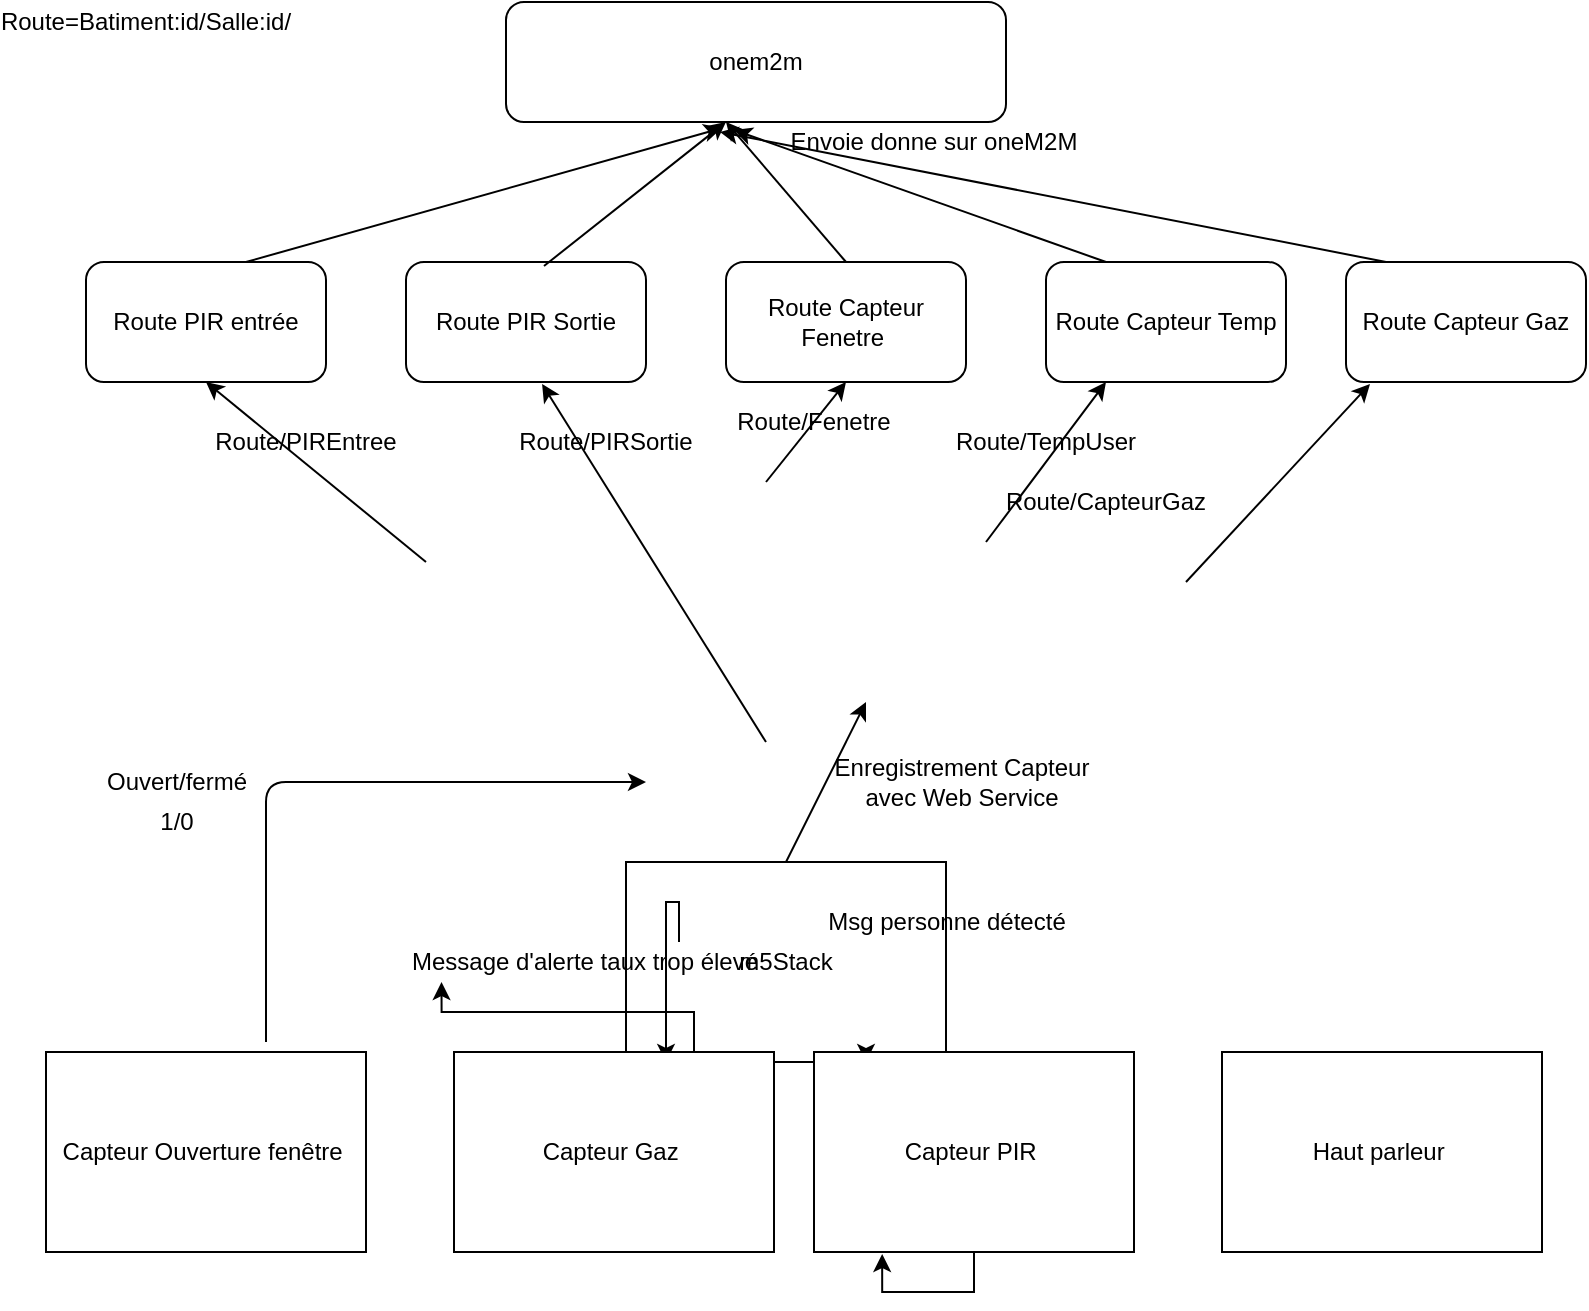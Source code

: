 <mxfile version="14.4.9" type="github">
  <diagram id="JMVW4VKieBPlmQIHoedn" name="Page-1">
    <mxGraphModel dx="1422" dy="762" grid="1" gridSize="10" guides="1" tooltips="1" connect="1" arrows="1" fold="1" page="1" pageScale="1" pageWidth="827" pageHeight="1169" math="0" shadow="0">
      <root>
        <mxCell id="0" />
        <mxCell id="1" parent="0" />
        <mxCell id="Rmg1uCzJ_VwoZsZOOwg5-1" value="m5Stack&lt;br&gt;" style="rounded=0;whiteSpace=wrap;html=1;" parent="1" vertex="1">
          <mxGeometry x="320" y="440" width="160" height="100" as="geometry" />
        </mxCell>
        <mxCell id="2HFA_lHzWDiCbQfCLhAR-2" value="Capteur Ouverture fenêtre&amp;nbsp;" style="rounded=0;whiteSpace=wrap;html=1;" vertex="1" parent="1">
          <mxGeometry x="30" y="535" width="160" height="100" as="geometry" />
        </mxCell>
        <mxCell id="2HFA_lHzWDiCbQfCLhAR-9" style="edgeStyle=orthogonalEdgeStyle;rounded=0;orthogonalLoop=1;jettySize=auto;html=1;exitX=0.75;exitY=0;exitDx=0;exitDy=0;entryX=0.125;entryY=1;entryDx=0;entryDy=0;entryPerimeter=0;" edge="1" parent="1" source="2HFA_lHzWDiCbQfCLhAR-10" target="Rmg1uCzJ_VwoZsZOOwg5-1">
          <mxGeometry relative="1" as="geometry" />
        </mxCell>
        <mxCell id="2HFA_lHzWDiCbQfCLhAR-3" value="Capteur Gaz&amp;nbsp;" style="rounded=0;whiteSpace=wrap;html=1;" vertex="1" parent="1">
          <mxGeometry x="234" y="535" width="160" height="100" as="geometry" />
        </mxCell>
        <mxCell id="2HFA_lHzWDiCbQfCLhAR-12" style="edgeStyle=orthogonalEdgeStyle;rounded=0;orthogonalLoop=1;jettySize=auto;html=1;exitX=0.25;exitY=0;exitDx=0;exitDy=0;entryX=0.75;entryY=1;entryDx=0;entryDy=0;" edge="1" parent="1" source="2HFA_lHzWDiCbQfCLhAR-4" target="Rmg1uCzJ_VwoZsZOOwg5-1">
          <mxGeometry relative="1" as="geometry" />
        </mxCell>
        <mxCell id="2HFA_lHzWDiCbQfCLhAR-4" value="Capteur PIR&amp;nbsp;" style="rounded=0;whiteSpace=wrap;html=1;" vertex="1" parent="1">
          <mxGeometry x="414" y="535" width="160" height="100" as="geometry" />
        </mxCell>
        <mxCell id="2HFA_lHzWDiCbQfCLhAR-5" value="Haut parleur&amp;nbsp;" style="rounded=0;whiteSpace=wrap;html=1;" vertex="1" parent="1">
          <mxGeometry x="618" y="535" width="160" height="100" as="geometry" />
        </mxCell>
        <mxCell id="2HFA_lHzWDiCbQfCLhAR-6" value="" style="endArrow=classic;html=1;" edge="1" parent="1">
          <mxGeometry width="50" height="50" relative="1" as="geometry">
            <mxPoint x="140" y="530" as="sourcePoint" />
            <mxPoint x="330" y="400" as="targetPoint" />
            <Array as="points">
              <mxPoint x="140" y="400" />
            </Array>
          </mxGeometry>
        </mxCell>
        <mxCell id="2HFA_lHzWDiCbQfCLhAR-7" value="Ouvert/fermé" style="text;html=1;align=center;verticalAlign=middle;resizable=0;points=[];autosize=1;" vertex="1" parent="1">
          <mxGeometry x="50" y="390" width="90" height="20" as="geometry" />
        </mxCell>
        <mxCell id="2HFA_lHzWDiCbQfCLhAR-8" value="1/0" style="text;html=1;align=center;verticalAlign=middle;resizable=0;points=[];autosize=1;" vertex="1" parent="1">
          <mxGeometry x="80" y="410" width="30" height="20" as="geometry" />
        </mxCell>
        <mxCell id="2HFA_lHzWDiCbQfCLhAR-10" value="Message d&#39;alerte taux trop élevé" style="text;html=1;align=center;verticalAlign=middle;resizable=0;points=[];autosize=1;" vertex="1" parent="1">
          <mxGeometry x="204" y="480" width="190" height="20" as="geometry" />
        </mxCell>
        <mxCell id="2HFA_lHzWDiCbQfCLhAR-11" style="edgeStyle=orthogonalEdgeStyle;rounded=0;orthogonalLoop=1;jettySize=auto;html=1;exitX=0.75;exitY=0;exitDx=0;exitDy=0;entryX=0.125;entryY=1;entryDx=0;entryDy=0;entryPerimeter=0;" edge="1" parent="1" source="2HFA_lHzWDiCbQfCLhAR-3" target="2HFA_lHzWDiCbQfCLhAR-10">
          <mxGeometry relative="1" as="geometry">
            <mxPoint x="354" y="535" as="sourcePoint" />
            <mxPoint x="354" y="410" as="targetPoint" />
          </mxGeometry>
        </mxCell>
        <mxCell id="2HFA_lHzWDiCbQfCLhAR-13" value="Msg personne détecté" style="text;html=1;align=center;verticalAlign=middle;resizable=0;points=[];autosize=1;" vertex="1" parent="1">
          <mxGeometry x="415" y="460" width="130" height="20" as="geometry" />
        </mxCell>
        <mxCell id="2HFA_lHzWDiCbQfCLhAR-14" style="edgeStyle=orthogonalEdgeStyle;rounded=0;orthogonalLoop=1;jettySize=auto;html=1;exitX=0.5;exitY=1;exitDx=0;exitDy=0;entryX=0.213;entryY=1.01;entryDx=0;entryDy=0;entryPerimeter=0;" edge="1" parent="1" source="2HFA_lHzWDiCbQfCLhAR-4" target="2HFA_lHzWDiCbQfCLhAR-4">
          <mxGeometry relative="1" as="geometry" />
        </mxCell>
        <mxCell id="Rmg1uCzJ_VwoZsZOOwg5-3" value="" style="endArrow=classic;html=1;entryX=0.5;entryY=1;entryDx=0;entryDy=0;exitX=0.5;exitY=0;exitDx=0;exitDy=0;" edge="1" parent="1" source="Rmg1uCzJ_VwoZsZOOwg5-1">
          <mxGeometry width="50" height="50" relative="1" as="geometry">
            <mxPoint x="390" y="410" as="sourcePoint" />
            <mxPoint x="440" y="360" as="targetPoint" />
          </mxGeometry>
        </mxCell>
        <mxCell id="Rmg1uCzJ_VwoZsZOOwg5-4" value="Enregistrement Capteur avec Web Service" style="text;html=1;strokeColor=none;fillColor=none;align=center;verticalAlign=middle;whiteSpace=wrap;rounded=0;" vertex="1" parent="1">
          <mxGeometry x="410" y="390" width="156" height="20" as="geometry" />
        </mxCell>
        <mxCell id="Rmg1uCzJ_VwoZsZOOwg5-5" value="Route PIR entrée" style="rounded=1;whiteSpace=wrap;html=1;" vertex="1" parent="1">
          <mxGeometry x="50" y="140" width="120" height="60" as="geometry" />
        </mxCell>
        <mxCell id="Rmg1uCzJ_VwoZsZOOwg5-6" value="Route PIR Sortie" style="rounded=1;whiteSpace=wrap;html=1;" vertex="1" parent="1">
          <mxGeometry x="210" y="140" width="120" height="60" as="geometry" />
        </mxCell>
        <mxCell id="Rmg1uCzJ_VwoZsZOOwg5-7" value="Route Capteur Fenetre&amp;nbsp;" style="rounded=1;whiteSpace=wrap;html=1;" vertex="1" parent="1">
          <mxGeometry x="370" y="140" width="120" height="60" as="geometry" />
        </mxCell>
        <mxCell id="Rmg1uCzJ_VwoZsZOOwg5-8" value="onem2m" style="rounded=1;whiteSpace=wrap;html=1;" vertex="1" parent="1">
          <mxGeometry x="260" y="10" width="250" height="60" as="geometry" />
        </mxCell>
        <mxCell id="Rmg1uCzJ_VwoZsZOOwg5-9" value="Route Capteur Gaz" style="rounded=1;whiteSpace=wrap;html=1;" vertex="1" parent="1">
          <mxGeometry x="680" y="140" width="120" height="60" as="geometry" />
        </mxCell>
        <mxCell id="Rmg1uCzJ_VwoZsZOOwg5-10" value="Route Capteur Temp" style="rounded=1;whiteSpace=wrap;html=1;" vertex="1" parent="1">
          <mxGeometry x="530" y="140" width="120" height="60" as="geometry" />
        </mxCell>
        <mxCell id="Rmg1uCzJ_VwoZsZOOwg5-11" value="" style="endArrow=classic;html=1;exitX=0;exitY=0;exitDx=0;exitDy=0;entryX=0.5;entryY=1;entryDx=0;entryDy=0;" edge="1" parent="1" target="Rmg1uCzJ_VwoZsZOOwg5-5">
          <mxGeometry width="50" height="50" relative="1" as="geometry">
            <mxPoint x="220" y="290" as="sourcePoint" />
            <mxPoint x="270" y="240" as="targetPoint" />
          </mxGeometry>
        </mxCell>
        <mxCell id="Rmg1uCzJ_VwoZsZOOwg5-12" value="Route/PIREntree" style="text;html=1;strokeColor=none;fillColor=none;align=center;verticalAlign=middle;whiteSpace=wrap;rounded=0;" vertex="1" parent="1">
          <mxGeometry x="140" y="220" width="40" height="20" as="geometry" />
        </mxCell>
        <mxCell id="Rmg1uCzJ_VwoZsZOOwg5-15" value="Route=Batiment:id/Salle:id/" style="text;html=1;strokeColor=none;fillColor=none;align=center;verticalAlign=middle;whiteSpace=wrap;rounded=0;" vertex="1" parent="1">
          <mxGeometry x="60" y="10" width="40" height="20" as="geometry" />
        </mxCell>
        <mxCell id="Rmg1uCzJ_VwoZsZOOwg5-16" value="" style="endArrow=classic;html=1;entryX=0.567;entryY=1.017;entryDx=0;entryDy=0;entryPerimeter=0;exitX=0.25;exitY=0;exitDx=0;exitDy=0;" edge="1" parent="1" target="Rmg1uCzJ_VwoZsZOOwg5-6">
          <mxGeometry width="50" height="50" relative="1" as="geometry">
            <mxPoint x="390" y="380" as="sourcePoint" />
            <mxPoint x="440" y="330" as="targetPoint" />
          </mxGeometry>
        </mxCell>
        <mxCell id="Rmg1uCzJ_VwoZsZOOwg5-17" value="" style="endArrow=classic;html=1;entryX=0.5;entryY=1;entryDx=0;entryDy=0;exitX=0.463;exitY=0.01;exitDx=0;exitDy=0;exitPerimeter=0;" edge="1" parent="1" target="Rmg1uCzJ_VwoZsZOOwg5-7">
          <mxGeometry width="50" height="50" relative="1" as="geometry">
            <mxPoint x="390" y="250" as="sourcePoint" />
            <mxPoint x="440" y="200" as="targetPoint" />
          </mxGeometry>
        </mxCell>
        <mxCell id="Rmg1uCzJ_VwoZsZOOwg5-18" value="" style="endArrow=classic;html=1;entryX=0.25;entryY=1;entryDx=0;entryDy=0;exitX=0.75;exitY=0;exitDx=0;exitDy=0;" edge="1" parent="1" target="Rmg1uCzJ_VwoZsZOOwg5-10">
          <mxGeometry width="50" height="50" relative="1" as="geometry">
            <mxPoint x="500" y="280" as="sourcePoint" />
            <mxPoint x="570" y="240" as="targetPoint" />
          </mxGeometry>
        </mxCell>
        <mxCell id="Rmg1uCzJ_VwoZsZOOwg5-19" value="" style="endArrow=classic;html=1;entryX=0.1;entryY=1.017;entryDx=0;entryDy=0;entryPerimeter=0;exitX=1;exitY=0.11;exitDx=0;exitDy=0;exitPerimeter=0;" edge="1" parent="1" target="Rmg1uCzJ_VwoZsZOOwg5-9">
          <mxGeometry width="50" height="50" relative="1" as="geometry">
            <mxPoint x="600" y="300" as="sourcePoint" />
            <mxPoint x="650" y="250" as="targetPoint" />
          </mxGeometry>
        </mxCell>
        <mxCell id="Rmg1uCzJ_VwoZsZOOwg5-21" value="Route/PIRSortie" style="text;html=1;strokeColor=none;fillColor=none;align=center;verticalAlign=middle;whiteSpace=wrap;rounded=0;" vertex="1" parent="1">
          <mxGeometry x="290" y="220" width="40" height="20" as="geometry" />
        </mxCell>
        <mxCell id="Rmg1uCzJ_VwoZsZOOwg5-24" value="Route/Fenetre" style="text;html=1;strokeColor=none;fillColor=none;align=center;verticalAlign=middle;whiteSpace=wrap;rounded=0;" vertex="1" parent="1">
          <mxGeometry x="394" y="210" width="40" height="20" as="geometry" />
        </mxCell>
        <mxCell id="Rmg1uCzJ_VwoZsZOOwg5-25" value="Route/TempUser" style="text;html=1;strokeColor=none;fillColor=none;align=center;verticalAlign=middle;whiteSpace=wrap;rounded=0;" vertex="1" parent="1">
          <mxGeometry x="510" y="220" width="40" height="20" as="geometry" />
        </mxCell>
        <mxCell id="Rmg1uCzJ_VwoZsZOOwg5-26" value="Route/CapteurGaz" style="text;html=1;strokeColor=none;fillColor=none;align=center;verticalAlign=middle;whiteSpace=wrap;rounded=0;" vertex="1" parent="1">
          <mxGeometry x="540" y="250" width="40" height="20" as="geometry" />
        </mxCell>
        <mxCell id="Rmg1uCzJ_VwoZsZOOwg5-29" value="" style="endArrow=classic;html=1;entryX=0.432;entryY=1.05;entryDx=0;entryDy=0;entryPerimeter=0;" edge="1" parent="1" target="Rmg1uCzJ_VwoZsZOOwg5-8">
          <mxGeometry width="50" height="50" relative="1" as="geometry">
            <mxPoint x="130" y="140" as="sourcePoint" />
            <mxPoint x="180" y="90" as="targetPoint" />
          </mxGeometry>
        </mxCell>
        <mxCell id="Rmg1uCzJ_VwoZsZOOwg5-30" value="" style="endArrow=classic;html=1;entryX=0.44;entryY=1;entryDx=0;entryDy=0;entryPerimeter=0;exitX=0.575;exitY=0.033;exitDx=0;exitDy=0;exitPerimeter=0;" edge="1" parent="1" source="Rmg1uCzJ_VwoZsZOOwg5-6" target="Rmg1uCzJ_VwoZsZOOwg5-8">
          <mxGeometry width="50" height="50" relative="1" as="geometry">
            <mxPoint x="340" y="130" as="sourcePoint" />
            <mxPoint x="390" y="80" as="targetPoint" />
          </mxGeometry>
        </mxCell>
        <mxCell id="Rmg1uCzJ_VwoZsZOOwg5-31" value="" style="endArrow=classic;html=1;entryX=0.44;entryY=1;entryDx=0;entryDy=0;entryPerimeter=0;exitX=0.5;exitY=0;exitDx=0;exitDy=0;" edge="1" parent="1" source="Rmg1uCzJ_VwoZsZOOwg5-7" target="Rmg1uCzJ_VwoZsZOOwg5-8">
          <mxGeometry width="50" height="50" relative="1" as="geometry">
            <mxPoint x="230" y="370" as="sourcePoint" />
            <mxPoint x="280" y="320" as="targetPoint" />
          </mxGeometry>
        </mxCell>
        <mxCell id="Rmg1uCzJ_VwoZsZOOwg5-32" value="" style="endArrow=classic;html=1;entryX=0.456;entryY=1.067;entryDx=0;entryDy=0;entryPerimeter=0;exitX=0.25;exitY=0;exitDx=0;exitDy=0;" edge="1" parent="1" source="Rmg1uCzJ_VwoZsZOOwg5-10" target="Rmg1uCzJ_VwoZsZOOwg5-8">
          <mxGeometry width="50" height="50" relative="1" as="geometry">
            <mxPoint x="560" y="130" as="sourcePoint" />
            <mxPoint x="610" y="80" as="targetPoint" />
          </mxGeometry>
        </mxCell>
        <mxCell id="Rmg1uCzJ_VwoZsZOOwg5-34" value="" style="endArrow=classic;html=1;entryX=0.428;entryY=1.083;entryDx=0;entryDy=0;entryPerimeter=0;exitX=0.167;exitY=0;exitDx=0;exitDy=0;exitPerimeter=0;" edge="1" parent="1" source="Rmg1uCzJ_VwoZsZOOwg5-9" target="Rmg1uCzJ_VwoZsZOOwg5-8">
          <mxGeometry width="50" height="50" relative="1" as="geometry">
            <mxPoint x="570" y="130" as="sourcePoint" />
            <mxPoint x="620" y="80" as="targetPoint" />
          </mxGeometry>
        </mxCell>
        <mxCell id="Rmg1uCzJ_VwoZsZOOwg5-35" value="Envoie donne sur oneM2M" style="text;html=1;strokeColor=none;fillColor=none;align=center;verticalAlign=middle;whiteSpace=wrap;rounded=0;" vertex="1" parent="1">
          <mxGeometry x="394" y="70" width="160" height="20" as="geometry" />
        </mxCell>
      </root>
    </mxGraphModel>
  </diagram>
</mxfile>
